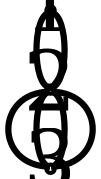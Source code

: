 #java LMPlot ../../../../data/linkage_map/LEPMAP3//05_order_LG6.txt
graph g {
node [fontsize=40,penwidth=4]
edge [penwidth=3]
1[width=0.03333333333333333,height=0.03333333333333333,fixedsize=true]
2[width=0.03333333333333333,height=0.03333333333333333,fixedsize=true]
3[width=0.03333333333333333,height=0.03333333333333333,fixedsize=true]
1--2[]
1--2[]
2--3[]
2--3[]
2--3[]
2--3[]
}
